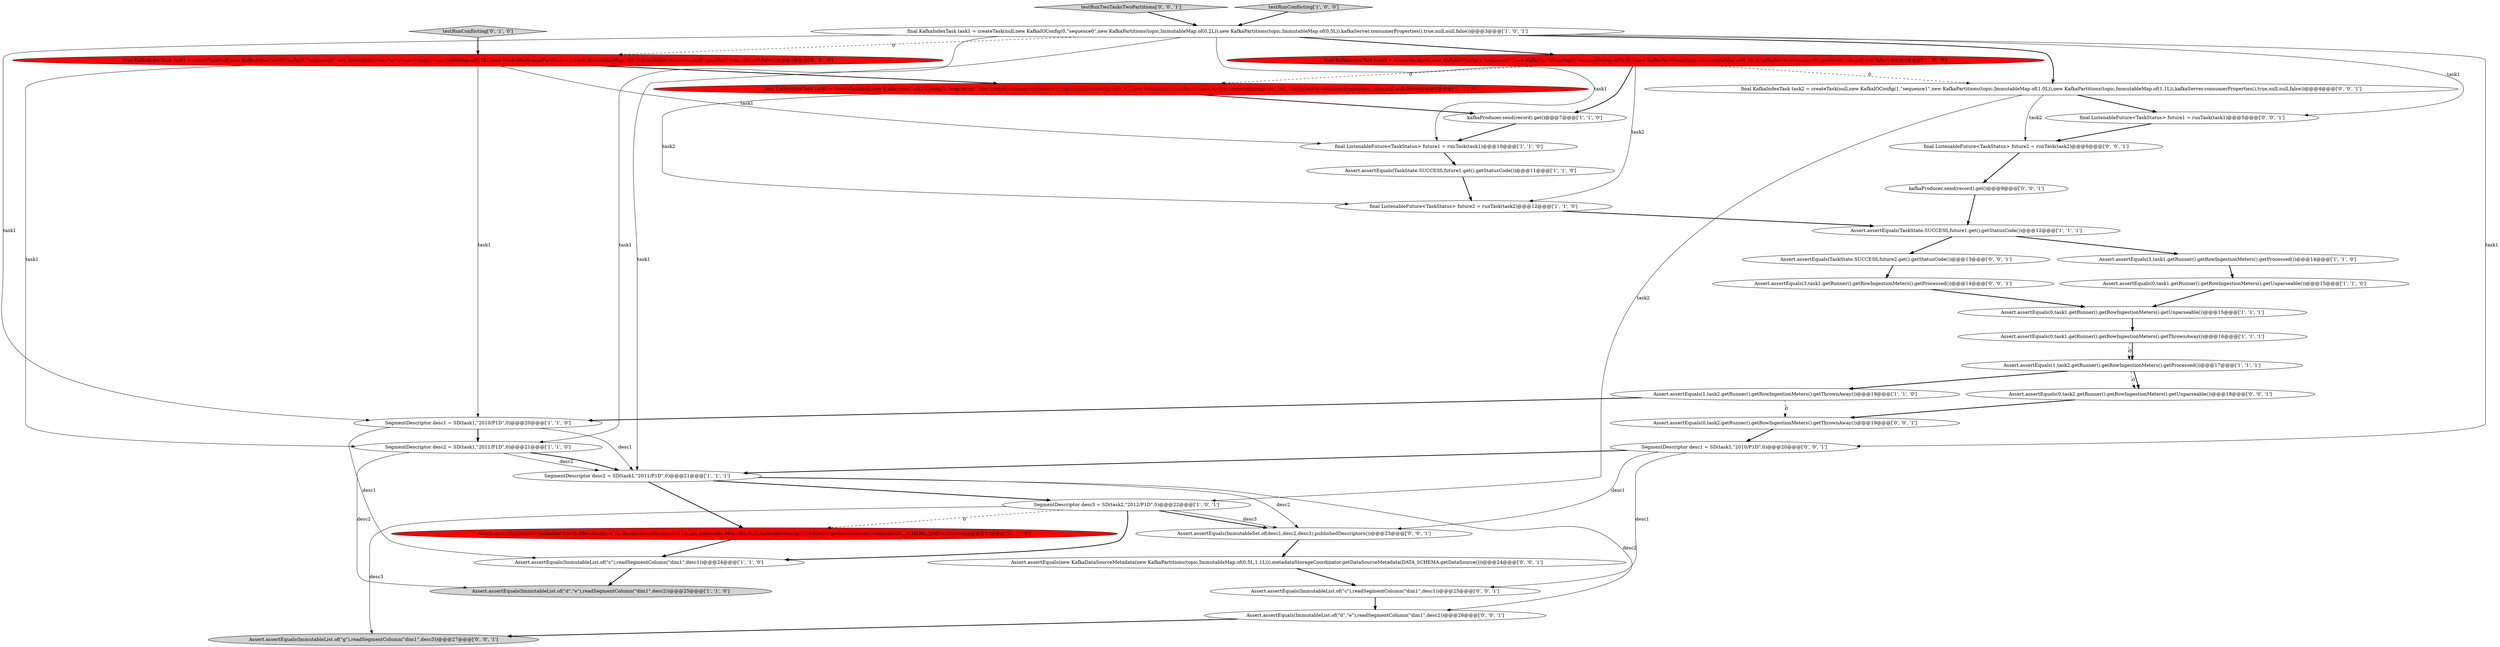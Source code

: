 digraph {
11 [style = filled, label = "SegmentDescriptor desc3 = SD(task2,\"2012/P1D\",0)@@@22@@@['1', '0', '1']", fillcolor = white, shape = ellipse image = "AAA0AAABBB1BBB"];
19 [style = filled, label = "Assert.assertEquals(1,task2.getRunner().getRowIngestionMeters().getThrownAway())@@@19@@@['1', '1', '0']", fillcolor = white, shape = ellipse image = "AAA0AAABBB1BBB"];
14 [style = filled, label = "Assert.assertEquals(3,task1.getRunner().getRowIngestionMeters().getProcessed())@@@14@@@['1', '1', '0']", fillcolor = white, shape = ellipse image = "AAA0AAABBB1BBB"];
25 [style = filled, label = "kafkaProducer.send(record).get()@@@9@@@['0', '0', '1']", fillcolor = white, shape = ellipse image = "AAA0AAABBB3BBB"];
0 [style = filled, label = "SegmentDescriptor desc1 = SD(task1,\"2010/P1D\",0)@@@20@@@['1', '1', '0']", fillcolor = white, shape = ellipse image = "AAA0AAABBB1BBB"];
7 [style = filled, label = "Assert.assertEquals(ImmutableList.of(\"d\",\"e\"),readSegmentColumn(\"dim1\",desc2))@@@25@@@['1', '1', '0']", fillcolor = lightgray, shape = ellipse image = "AAA0AAABBB1BBB"];
22 [style = filled, label = "Assert.assertEquals(new KafkaDataSourceMetadata(new SeekableStreamPartitions<>(topic,ImmutableMap.of(0,5L))),metadataStorageCoordinator.getDataSourceMetadata(DATA_SCHEMA.getDataSource()))@@@23@@@['0', '1', '0']", fillcolor = red, shape = ellipse image = "AAA1AAABBB2BBB"];
36 [style = filled, label = "Assert.assertEquals(ImmutableList.of(\"d\",\"e\"),readSegmentColumn(\"dim1\",desc2))@@@26@@@['0', '0', '1']", fillcolor = white, shape = ellipse image = "AAA0AAABBB3BBB"];
16 [style = filled, label = "Assert.assertEquals(TaskState.SUCCESS,future1.get().getStatusCode())@@@12@@@['1', '1', '1']", fillcolor = white, shape = ellipse image = "AAA0AAABBB1BBB"];
37 [style = filled, label = "testRunTwoTasksTwoPartitions['0', '0', '1']", fillcolor = lightgray, shape = diamond image = "AAA0AAABBB3BBB"];
17 [style = filled, label = "SegmentDescriptor desc2 = SD(task1,\"2011/P1D\",0)@@@21@@@['1', '1', '1']", fillcolor = white, shape = ellipse image = "AAA0AAABBB1BBB"];
27 [style = filled, label = "Assert.assertEquals(0,task2.getRunner().getRowIngestionMeters().getThrownAway())@@@19@@@['0', '0', '1']", fillcolor = white, shape = ellipse image = "AAA0AAABBB3BBB"];
9 [style = filled, label = "Assert.assertEquals(1,task2.getRunner().getRowIngestionMeters().getProcessed())@@@17@@@['1', '1', '1']", fillcolor = white, shape = ellipse image = "AAA0AAABBB1BBB"];
33 [style = filled, label = "final ListenableFuture<TaskStatus> future2 = runTask(task2)@@@6@@@['0', '0', '1']", fillcolor = white, shape = ellipse image = "AAA0AAABBB3BBB"];
35 [style = filled, label = "final KafkaIndexTask task2 = createTask(null,new KafkaIOConfig(1,\"sequence1\",new KafkaPartitions(topic,ImmutableMap.of(1,0L)),new KafkaPartitions(topic,ImmutableMap.of(1,1L)),kafkaServer.consumerProperties(),true,null,null,false))@@@4@@@['0', '0', '1']", fillcolor = white, shape = ellipse image = "AAA0AAABBB3BBB"];
6 [style = filled, label = "Assert.assertEquals(0,task1.getRunner().getRowIngestionMeters().getThrownAway())@@@16@@@['1', '1', '1']", fillcolor = white, shape = ellipse image = "AAA0AAABBB1BBB"];
12 [style = filled, label = "final ListenableFuture<TaskStatus> future1 = runTask(task1)@@@10@@@['1', '1', '0']", fillcolor = white, shape = ellipse image = "AAA0AAABBB1BBB"];
18 [style = filled, label = "final KafkaIndexTask task2 = createTask(null,new KafkaIOConfig(1,\"sequence1\",new KafkaPartitions(topic,ImmutableMap.of(0,3L)),new KafkaPartitions(topic,ImmutableMap.of(0,10L)),kafkaServer.consumerProperties(),true,null,null,false))@@@4@@@['1', '0', '0']", fillcolor = red, shape = ellipse image = "AAA1AAABBB1BBB"];
26 [style = filled, label = "Assert.assertEquals(3,task1.getRunner().getRowIngestionMeters().getProcessed())@@@14@@@['0', '0', '1']", fillcolor = white, shape = ellipse image = "AAA0AAABBB3BBB"];
28 [style = filled, label = "Assert.assertEquals(ImmutableList.of(\"c\"),readSegmentColumn(\"dim1\",desc1))@@@25@@@['0', '0', '1']", fillcolor = white, shape = ellipse image = "AAA0AAABBB3BBB"];
5 [style = filled, label = "testRunConflicting['1', '0', '0']", fillcolor = lightgray, shape = diamond image = "AAA0AAABBB1BBB"];
2 [style = filled, label = "Assert.assertEquals(0,task1.getRunner().getRowIngestionMeters().getUnparseable())@@@15@@@['1', '1', '1']", fillcolor = white, shape = ellipse image = "AAA0AAABBB1BBB"];
20 [style = filled, label = "final KafkaIndexTask task2 = createTask(null,new KafkaIndexTaskIOConfig(1,\"sequence1\",new SeekableStreamPartitions<>(topic,ImmutableMap.of(0,3L)),new SeekableStreamPartitions<>(topic,ImmutableMap.of(0,10L)),kafkaServer.consumerProperties(),true,null,null,false))@@@4@@@['0', '1', '0']", fillcolor = red, shape = ellipse image = "AAA1AAABBB2BBB"];
24 [style = filled, label = "Assert.assertEquals(TaskState.SUCCESS,future2.get().getStatusCode())@@@13@@@['0', '0', '1']", fillcolor = white, shape = ellipse image = "AAA0AAABBB3BBB"];
30 [style = filled, label = "Assert.assertEquals(0,task2.getRunner().getRowIngestionMeters().getUnparseable())@@@18@@@['0', '0', '1']", fillcolor = white, shape = ellipse image = "AAA0AAABBB3BBB"];
23 [style = filled, label = "final KafkaIndexTask task1 = createTask(null,new KafkaIndexTaskIOConfig(0,\"sequence0\",new SeekableStreamPartitions<>(topic,ImmutableMap.of(0,2L)),new SeekableStreamPartitions<>(topic,ImmutableMap.of(0,5L)),kafkaServer.consumerProperties(),true,null,null,false))@@@3@@@['0', '1', '0']", fillcolor = red, shape = ellipse image = "AAA1AAABBB2BBB"];
34 [style = filled, label = "Assert.assertEquals(new KafkaDataSourceMetadata(new KafkaPartitions(topic,ImmutableMap.of(0,5L,1,1L))),metadataStorageCoordinator.getDataSourceMetadata(DATA_SCHEMA.getDataSource()))@@@24@@@['0', '0', '1']", fillcolor = white, shape = ellipse image = "AAA0AAABBB3BBB"];
4 [style = filled, label = "Assert.assertEquals(ImmutableList.of(\"c\"),readSegmentColumn(\"dim1\",desc1))@@@24@@@['1', '1', '0']", fillcolor = white, shape = ellipse image = "AAA0AAABBB1BBB"];
1 [style = filled, label = "final KafkaIndexTask task1 = createTask(null,new KafkaIOConfig(0,\"sequence0\",new KafkaPartitions(topic,ImmutableMap.of(0,2L)),new KafkaPartitions(topic,ImmutableMap.of(0,5L)),kafkaServer.consumerProperties(),true,null,null,false))@@@3@@@['1', '0', '1']", fillcolor = white, shape = ellipse image = "AAA0AAABBB1BBB"];
3 [style = filled, label = "kafkaProducer.send(record).get()@@@7@@@['1', '1', '0']", fillcolor = white, shape = ellipse image = "AAA0AAABBB1BBB"];
32 [style = filled, label = "Assert.assertEquals(ImmutableList.of(\"g\"),readSegmentColumn(\"dim1\",desc3))@@@27@@@['0', '0', '1']", fillcolor = lightgray, shape = ellipse image = "AAA0AAABBB3BBB"];
10 [style = filled, label = "Assert.assertEquals(0,task1.getRunner().getRowIngestionMeters().getUnparseable())@@@15@@@['1', '1', '0']", fillcolor = white, shape = ellipse image = "AAA0AAABBB1BBB"];
29 [style = filled, label = "final ListenableFuture<TaskStatus> future1 = runTask(task1)@@@5@@@['0', '0', '1']", fillcolor = white, shape = ellipse image = "AAA0AAABBB3BBB"];
21 [style = filled, label = "testRunConflicting['0', '1', '0']", fillcolor = lightgray, shape = diamond image = "AAA0AAABBB2BBB"];
15 [style = filled, label = "final ListenableFuture<TaskStatus> future2 = runTask(task2)@@@12@@@['1', '1', '0']", fillcolor = white, shape = ellipse image = "AAA0AAABBB1BBB"];
31 [style = filled, label = "Assert.assertEquals(ImmutableSet.of(desc1,desc2,desc3),publishedDescriptors())@@@23@@@['0', '0', '1']", fillcolor = white, shape = ellipse image = "AAA0AAABBB3BBB"];
38 [style = filled, label = "SegmentDescriptor desc1 = SD(task1,\"2010/P1D\",0)@@@20@@@['0', '0', '1']", fillcolor = white, shape = ellipse image = "AAA0AAABBB3BBB"];
8 [style = filled, label = "Assert.assertEquals(TaskState.SUCCESS,future1.get().getStatusCode())@@@11@@@['1', '1', '0']", fillcolor = white, shape = ellipse image = "AAA0AAABBB1BBB"];
13 [style = filled, label = "SegmentDescriptor desc2 = SD(task1,\"2011/P1D\",0)@@@21@@@['1', '1', '0']", fillcolor = white, shape = ellipse image = "AAA0AAABBB1BBB"];
0->17 [style = solid, label="desc1"];
35->33 [style = solid, label="task2"];
35->11 [style = solid, label="task2"];
19->27 [style = dashed, label="0"];
18->3 [style = bold, label=""];
23->20 [style = bold, label=""];
27->38 [style = bold, label=""];
18->15 [style = solid, label="task2"];
13->7 [style = solid, label="desc2"];
8->15 [style = bold, label=""];
35->29 [style = bold, label=""];
0->13 [style = bold, label=""];
28->36 [style = bold, label=""];
38->28 [style = solid, label="desc1"];
23->13 [style = solid, label="task1"];
2->6 [style = bold, label=""];
38->31 [style = solid, label="desc1"];
16->24 [style = bold, label=""];
37->1 [style = bold, label=""];
11->4 [style = bold, label=""];
30->27 [style = bold, label=""];
17->31 [style = solid, label="desc2"];
0->4 [style = solid, label="desc1"];
11->32 [style = solid, label="desc3"];
11->22 [style = dashed, label="0"];
6->9 [style = dashed, label="0"];
14->10 [style = bold, label=""];
36->32 [style = bold, label=""];
1->18 [style = bold, label=""];
1->35 [style = bold, label=""];
9->30 [style = bold, label=""];
20->3 [style = bold, label=""];
1->0 [style = solid, label="task1"];
1->13 [style = solid, label="task1"];
3->12 [style = bold, label=""];
1->12 [style = solid, label="task1"];
13->17 [style = solid, label="desc2"];
17->22 [style = bold, label=""];
15->16 [style = bold, label=""];
25->16 [style = bold, label=""];
18->35 [style = dashed, label="0"];
4->7 [style = bold, label=""];
19->0 [style = bold, label=""];
31->34 [style = bold, label=""];
1->29 [style = solid, label="task1"];
22->4 [style = bold, label=""];
23->0 [style = solid, label="task1"];
34->28 [style = bold, label=""];
11->31 [style = bold, label=""];
5->1 [style = bold, label=""];
13->17 [style = bold, label=""];
24->26 [style = bold, label=""];
26->2 [style = bold, label=""];
29->33 [style = bold, label=""];
1->38 [style = solid, label="task1"];
17->36 [style = solid, label="desc2"];
33->25 [style = bold, label=""];
12->8 [style = bold, label=""];
18->20 [style = dashed, label="0"];
23->12 [style = solid, label="task1"];
9->19 [style = bold, label=""];
16->14 [style = bold, label=""];
20->15 [style = solid, label="task2"];
10->2 [style = bold, label=""];
11->31 [style = solid, label="desc3"];
6->9 [style = bold, label=""];
38->17 [style = bold, label=""];
21->23 [style = bold, label=""];
1->17 [style = solid, label="task1"];
1->23 [style = dashed, label="0"];
9->30 [style = dashed, label="0"];
17->11 [style = bold, label=""];
}
